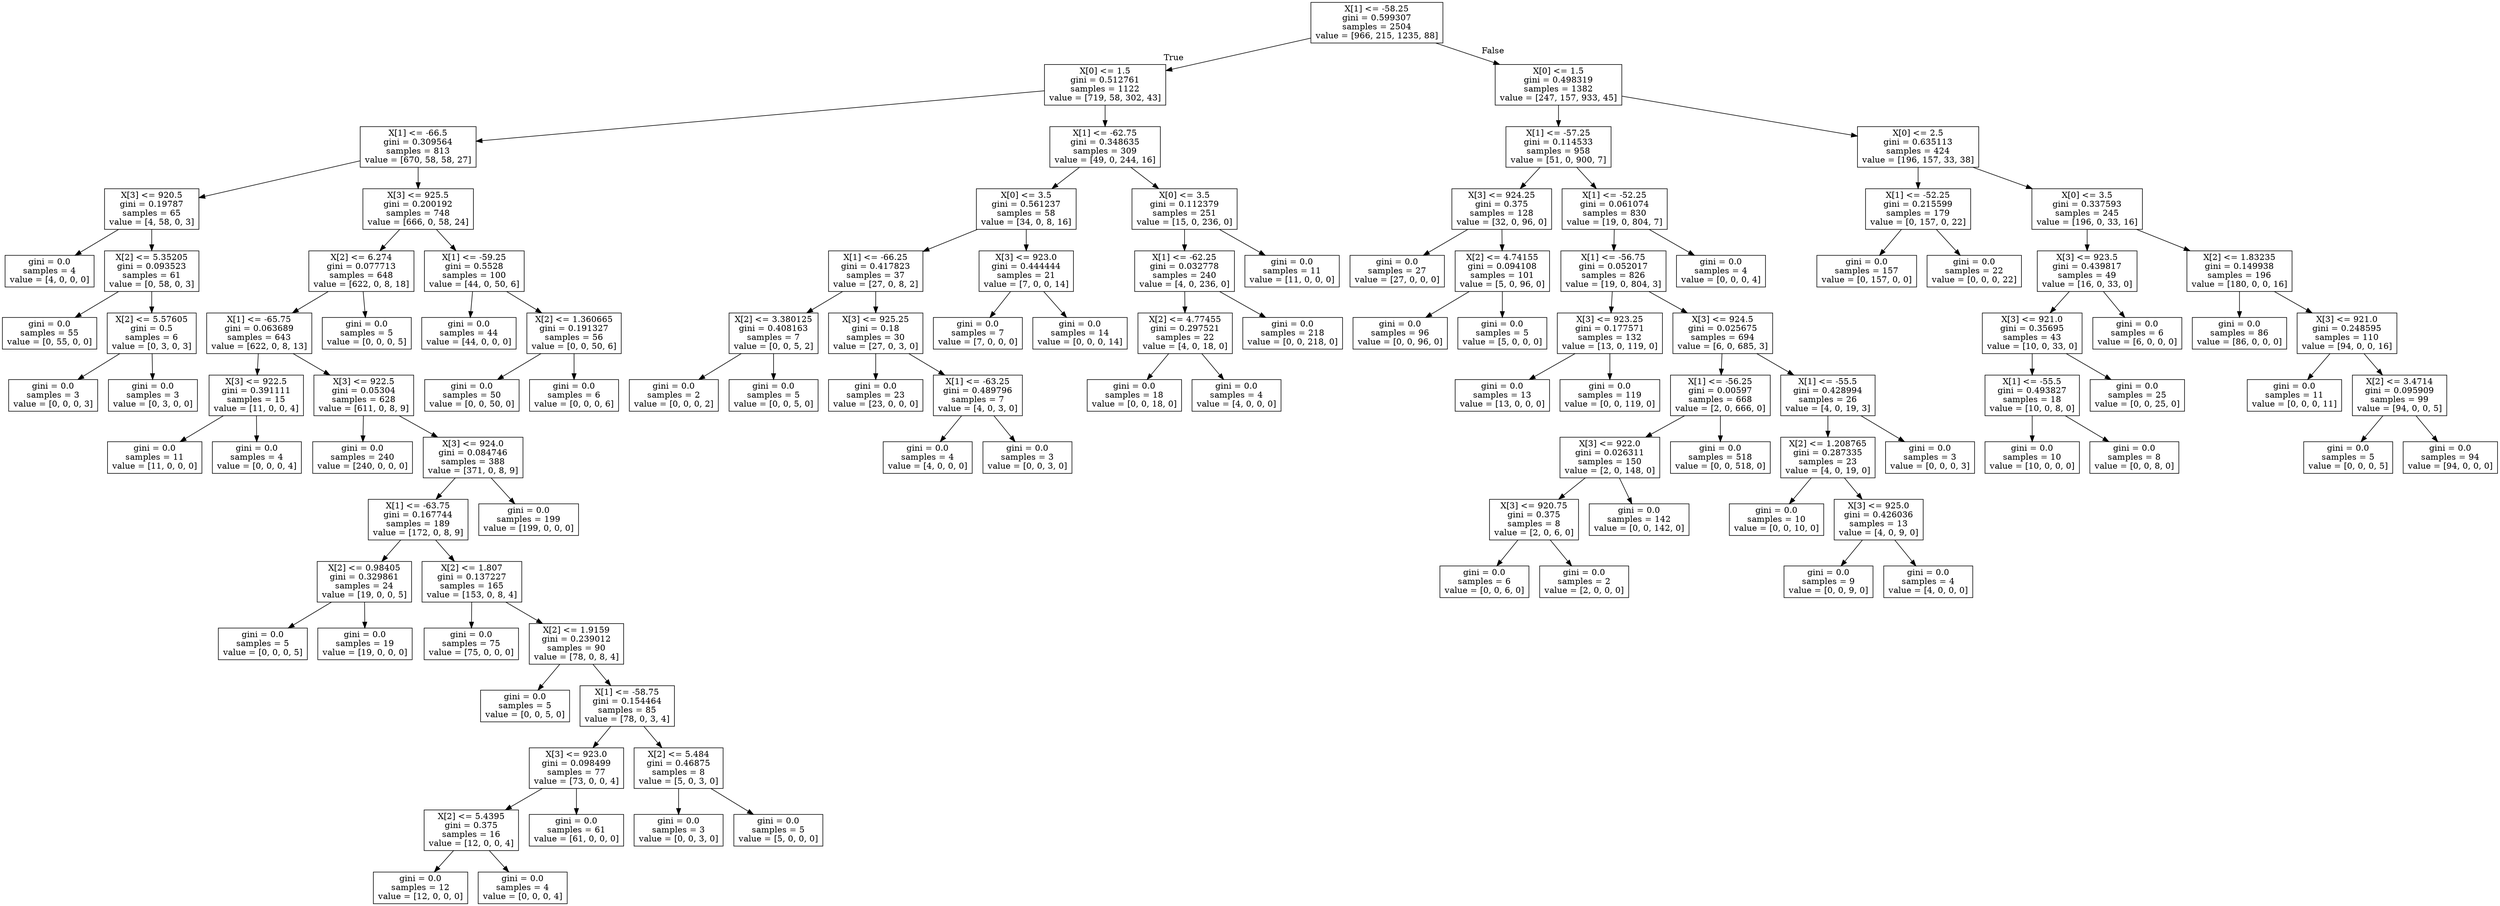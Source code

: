 digraph Tree {
node [shape=box] ;
0 [label="X[1] <= -58.25\ngini = 0.599307\nsamples = 2504\nvalue = [966, 215, 1235, 88]"] ;
1 [label="X[0] <= 1.5\ngini = 0.512761\nsamples = 1122\nvalue = [719, 58, 302, 43]"] ;
0 -> 1 [labeldistance=2.5, labelangle=45, headlabel="True"] ;
2 [label="X[1] <= -66.5\ngini = 0.309564\nsamples = 813\nvalue = [670, 58, 58, 27]"] ;
1 -> 2 ;
3 [label="X[3] <= 920.5\ngini = 0.19787\nsamples = 65\nvalue = [4, 58, 0, 3]"] ;
2 -> 3 ;
4 [label="gini = 0.0\nsamples = 4\nvalue = [4, 0, 0, 0]"] ;
3 -> 4 ;
5 [label="X[2] <= 5.35205\ngini = 0.093523\nsamples = 61\nvalue = [0, 58, 0, 3]"] ;
3 -> 5 ;
6 [label="gini = 0.0\nsamples = 55\nvalue = [0, 55, 0, 0]"] ;
5 -> 6 ;
7 [label="X[2] <= 5.57605\ngini = 0.5\nsamples = 6\nvalue = [0, 3, 0, 3]"] ;
5 -> 7 ;
8 [label="gini = 0.0\nsamples = 3\nvalue = [0, 0, 0, 3]"] ;
7 -> 8 ;
9 [label="gini = 0.0\nsamples = 3\nvalue = [0, 3, 0, 0]"] ;
7 -> 9 ;
10 [label="X[3] <= 925.5\ngini = 0.200192\nsamples = 748\nvalue = [666, 0, 58, 24]"] ;
2 -> 10 ;
11 [label="X[2] <= 6.274\ngini = 0.077713\nsamples = 648\nvalue = [622, 0, 8, 18]"] ;
10 -> 11 ;
12 [label="X[1] <= -65.75\ngini = 0.063689\nsamples = 643\nvalue = [622, 0, 8, 13]"] ;
11 -> 12 ;
13 [label="X[3] <= 922.5\ngini = 0.391111\nsamples = 15\nvalue = [11, 0, 0, 4]"] ;
12 -> 13 ;
14 [label="gini = 0.0\nsamples = 11\nvalue = [11, 0, 0, 0]"] ;
13 -> 14 ;
15 [label="gini = 0.0\nsamples = 4\nvalue = [0, 0, 0, 4]"] ;
13 -> 15 ;
16 [label="X[3] <= 922.5\ngini = 0.05304\nsamples = 628\nvalue = [611, 0, 8, 9]"] ;
12 -> 16 ;
17 [label="gini = 0.0\nsamples = 240\nvalue = [240, 0, 0, 0]"] ;
16 -> 17 ;
18 [label="X[3] <= 924.0\ngini = 0.084746\nsamples = 388\nvalue = [371, 0, 8, 9]"] ;
16 -> 18 ;
19 [label="X[1] <= -63.75\ngini = 0.167744\nsamples = 189\nvalue = [172, 0, 8, 9]"] ;
18 -> 19 ;
20 [label="X[2] <= 0.98405\ngini = 0.329861\nsamples = 24\nvalue = [19, 0, 0, 5]"] ;
19 -> 20 ;
21 [label="gini = 0.0\nsamples = 5\nvalue = [0, 0, 0, 5]"] ;
20 -> 21 ;
22 [label="gini = 0.0\nsamples = 19\nvalue = [19, 0, 0, 0]"] ;
20 -> 22 ;
23 [label="X[2] <= 1.807\ngini = 0.137227\nsamples = 165\nvalue = [153, 0, 8, 4]"] ;
19 -> 23 ;
24 [label="gini = 0.0\nsamples = 75\nvalue = [75, 0, 0, 0]"] ;
23 -> 24 ;
25 [label="X[2] <= 1.9159\ngini = 0.239012\nsamples = 90\nvalue = [78, 0, 8, 4]"] ;
23 -> 25 ;
26 [label="gini = 0.0\nsamples = 5\nvalue = [0, 0, 5, 0]"] ;
25 -> 26 ;
27 [label="X[1] <= -58.75\ngini = 0.154464\nsamples = 85\nvalue = [78, 0, 3, 4]"] ;
25 -> 27 ;
28 [label="X[3] <= 923.0\ngini = 0.098499\nsamples = 77\nvalue = [73, 0, 0, 4]"] ;
27 -> 28 ;
29 [label="X[2] <= 5.4395\ngini = 0.375\nsamples = 16\nvalue = [12, 0, 0, 4]"] ;
28 -> 29 ;
30 [label="gini = 0.0\nsamples = 12\nvalue = [12, 0, 0, 0]"] ;
29 -> 30 ;
31 [label="gini = 0.0\nsamples = 4\nvalue = [0, 0, 0, 4]"] ;
29 -> 31 ;
32 [label="gini = 0.0\nsamples = 61\nvalue = [61, 0, 0, 0]"] ;
28 -> 32 ;
33 [label="X[2] <= 5.484\ngini = 0.46875\nsamples = 8\nvalue = [5, 0, 3, 0]"] ;
27 -> 33 ;
34 [label="gini = 0.0\nsamples = 3\nvalue = [0, 0, 3, 0]"] ;
33 -> 34 ;
35 [label="gini = 0.0\nsamples = 5\nvalue = [5, 0, 0, 0]"] ;
33 -> 35 ;
36 [label="gini = 0.0\nsamples = 199\nvalue = [199, 0, 0, 0]"] ;
18 -> 36 ;
37 [label="gini = 0.0\nsamples = 5\nvalue = [0, 0, 0, 5]"] ;
11 -> 37 ;
38 [label="X[1] <= -59.25\ngini = 0.5528\nsamples = 100\nvalue = [44, 0, 50, 6]"] ;
10 -> 38 ;
39 [label="gini = 0.0\nsamples = 44\nvalue = [44, 0, 0, 0]"] ;
38 -> 39 ;
40 [label="X[2] <= 1.360665\ngini = 0.191327\nsamples = 56\nvalue = [0, 0, 50, 6]"] ;
38 -> 40 ;
41 [label="gini = 0.0\nsamples = 50\nvalue = [0, 0, 50, 0]"] ;
40 -> 41 ;
42 [label="gini = 0.0\nsamples = 6\nvalue = [0, 0, 0, 6]"] ;
40 -> 42 ;
43 [label="X[1] <= -62.75\ngini = 0.348635\nsamples = 309\nvalue = [49, 0, 244, 16]"] ;
1 -> 43 ;
44 [label="X[0] <= 3.5\ngini = 0.561237\nsamples = 58\nvalue = [34, 0, 8, 16]"] ;
43 -> 44 ;
45 [label="X[1] <= -66.25\ngini = 0.417823\nsamples = 37\nvalue = [27, 0, 8, 2]"] ;
44 -> 45 ;
46 [label="X[2] <= 3.380125\ngini = 0.408163\nsamples = 7\nvalue = [0, 0, 5, 2]"] ;
45 -> 46 ;
47 [label="gini = 0.0\nsamples = 2\nvalue = [0, 0, 0, 2]"] ;
46 -> 47 ;
48 [label="gini = 0.0\nsamples = 5\nvalue = [0, 0, 5, 0]"] ;
46 -> 48 ;
49 [label="X[3] <= 925.25\ngini = 0.18\nsamples = 30\nvalue = [27, 0, 3, 0]"] ;
45 -> 49 ;
50 [label="gini = 0.0\nsamples = 23\nvalue = [23, 0, 0, 0]"] ;
49 -> 50 ;
51 [label="X[1] <= -63.25\ngini = 0.489796\nsamples = 7\nvalue = [4, 0, 3, 0]"] ;
49 -> 51 ;
52 [label="gini = 0.0\nsamples = 4\nvalue = [4, 0, 0, 0]"] ;
51 -> 52 ;
53 [label="gini = 0.0\nsamples = 3\nvalue = [0, 0, 3, 0]"] ;
51 -> 53 ;
54 [label="X[3] <= 923.0\ngini = 0.444444\nsamples = 21\nvalue = [7, 0, 0, 14]"] ;
44 -> 54 ;
55 [label="gini = 0.0\nsamples = 7\nvalue = [7, 0, 0, 0]"] ;
54 -> 55 ;
56 [label="gini = 0.0\nsamples = 14\nvalue = [0, 0, 0, 14]"] ;
54 -> 56 ;
57 [label="X[0] <= 3.5\ngini = 0.112379\nsamples = 251\nvalue = [15, 0, 236, 0]"] ;
43 -> 57 ;
58 [label="X[1] <= -62.25\ngini = 0.032778\nsamples = 240\nvalue = [4, 0, 236, 0]"] ;
57 -> 58 ;
59 [label="X[2] <= 4.77455\ngini = 0.297521\nsamples = 22\nvalue = [4, 0, 18, 0]"] ;
58 -> 59 ;
60 [label="gini = 0.0\nsamples = 18\nvalue = [0, 0, 18, 0]"] ;
59 -> 60 ;
61 [label="gini = 0.0\nsamples = 4\nvalue = [4, 0, 0, 0]"] ;
59 -> 61 ;
62 [label="gini = 0.0\nsamples = 218\nvalue = [0, 0, 218, 0]"] ;
58 -> 62 ;
63 [label="gini = 0.0\nsamples = 11\nvalue = [11, 0, 0, 0]"] ;
57 -> 63 ;
64 [label="X[0] <= 1.5\ngini = 0.498319\nsamples = 1382\nvalue = [247, 157, 933, 45]"] ;
0 -> 64 [labeldistance=2.5, labelangle=-45, headlabel="False"] ;
65 [label="X[1] <= -57.25\ngini = 0.114533\nsamples = 958\nvalue = [51, 0, 900, 7]"] ;
64 -> 65 ;
66 [label="X[3] <= 924.25\ngini = 0.375\nsamples = 128\nvalue = [32, 0, 96, 0]"] ;
65 -> 66 ;
67 [label="gini = 0.0\nsamples = 27\nvalue = [27, 0, 0, 0]"] ;
66 -> 67 ;
68 [label="X[2] <= 4.74155\ngini = 0.094108\nsamples = 101\nvalue = [5, 0, 96, 0]"] ;
66 -> 68 ;
69 [label="gini = 0.0\nsamples = 96\nvalue = [0, 0, 96, 0]"] ;
68 -> 69 ;
70 [label="gini = 0.0\nsamples = 5\nvalue = [5, 0, 0, 0]"] ;
68 -> 70 ;
71 [label="X[1] <= -52.25\ngini = 0.061074\nsamples = 830\nvalue = [19, 0, 804, 7]"] ;
65 -> 71 ;
72 [label="X[1] <= -56.75\ngini = 0.052017\nsamples = 826\nvalue = [19, 0, 804, 3]"] ;
71 -> 72 ;
73 [label="X[3] <= 923.25\ngini = 0.177571\nsamples = 132\nvalue = [13, 0, 119, 0]"] ;
72 -> 73 ;
74 [label="gini = 0.0\nsamples = 13\nvalue = [13, 0, 0, 0]"] ;
73 -> 74 ;
75 [label="gini = 0.0\nsamples = 119\nvalue = [0, 0, 119, 0]"] ;
73 -> 75 ;
76 [label="X[3] <= 924.5\ngini = 0.025675\nsamples = 694\nvalue = [6, 0, 685, 3]"] ;
72 -> 76 ;
77 [label="X[1] <= -56.25\ngini = 0.00597\nsamples = 668\nvalue = [2, 0, 666, 0]"] ;
76 -> 77 ;
78 [label="X[3] <= 922.0\ngini = 0.026311\nsamples = 150\nvalue = [2, 0, 148, 0]"] ;
77 -> 78 ;
79 [label="X[3] <= 920.75\ngini = 0.375\nsamples = 8\nvalue = [2, 0, 6, 0]"] ;
78 -> 79 ;
80 [label="gini = 0.0\nsamples = 6\nvalue = [0, 0, 6, 0]"] ;
79 -> 80 ;
81 [label="gini = 0.0\nsamples = 2\nvalue = [2, 0, 0, 0]"] ;
79 -> 81 ;
82 [label="gini = 0.0\nsamples = 142\nvalue = [0, 0, 142, 0]"] ;
78 -> 82 ;
83 [label="gini = 0.0\nsamples = 518\nvalue = [0, 0, 518, 0]"] ;
77 -> 83 ;
84 [label="X[1] <= -55.5\ngini = 0.428994\nsamples = 26\nvalue = [4, 0, 19, 3]"] ;
76 -> 84 ;
85 [label="X[2] <= 1.208765\ngini = 0.287335\nsamples = 23\nvalue = [4, 0, 19, 0]"] ;
84 -> 85 ;
86 [label="gini = 0.0\nsamples = 10\nvalue = [0, 0, 10, 0]"] ;
85 -> 86 ;
87 [label="X[3] <= 925.0\ngini = 0.426036\nsamples = 13\nvalue = [4, 0, 9, 0]"] ;
85 -> 87 ;
88 [label="gini = 0.0\nsamples = 9\nvalue = [0, 0, 9, 0]"] ;
87 -> 88 ;
89 [label="gini = 0.0\nsamples = 4\nvalue = [4, 0, 0, 0]"] ;
87 -> 89 ;
90 [label="gini = 0.0\nsamples = 3\nvalue = [0, 0, 0, 3]"] ;
84 -> 90 ;
91 [label="gini = 0.0\nsamples = 4\nvalue = [0, 0, 0, 4]"] ;
71 -> 91 ;
92 [label="X[0] <= 2.5\ngini = 0.635113\nsamples = 424\nvalue = [196, 157, 33, 38]"] ;
64 -> 92 ;
93 [label="X[1] <= -52.25\ngini = 0.215599\nsamples = 179\nvalue = [0, 157, 0, 22]"] ;
92 -> 93 ;
94 [label="gini = 0.0\nsamples = 157\nvalue = [0, 157, 0, 0]"] ;
93 -> 94 ;
95 [label="gini = 0.0\nsamples = 22\nvalue = [0, 0, 0, 22]"] ;
93 -> 95 ;
96 [label="X[0] <= 3.5\ngini = 0.337593\nsamples = 245\nvalue = [196, 0, 33, 16]"] ;
92 -> 96 ;
97 [label="X[3] <= 923.5\ngini = 0.439817\nsamples = 49\nvalue = [16, 0, 33, 0]"] ;
96 -> 97 ;
98 [label="X[3] <= 921.0\ngini = 0.35695\nsamples = 43\nvalue = [10, 0, 33, 0]"] ;
97 -> 98 ;
99 [label="X[1] <= -55.5\ngini = 0.493827\nsamples = 18\nvalue = [10, 0, 8, 0]"] ;
98 -> 99 ;
100 [label="gini = 0.0\nsamples = 10\nvalue = [10, 0, 0, 0]"] ;
99 -> 100 ;
101 [label="gini = 0.0\nsamples = 8\nvalue = [0, 0, 8, 0]"] ;
99 -> 101 ;
102 [label="gini = 0.0\nsamples = 25\nvalue = [0, 0, 25, 0]"] ;
98 -> 102 ;
103 [label="gini = 0.0\nsamples = 6\nvalue = [6, 0, 0, 0]"] ;
97 -> 103 ;
104 [label="X[2] <= 1.83235\ngini = 0.149938\nsamples = 196\nvalue = [180, 0, 0, 16]"] ;
96 -> 104 ;
105 [label="gini = 0.0\nsamples = 86\nvalue = [86, 0, 0, 0]"] ;
104 -> 105 ;
106 [label="X[3] <= 921.0\ngini = 0.248595\nsamples = 110\nvalue = [94, 0, 0, 16]"] ;
104 -> 106 ;
107 [label="gini = 0.0\nsamples = 11\nvalue = [0, 0, 0, 11]"] ;
106 -> 107 ;
108 [label="X[2] <= 3.4714\ngini = 0.095909\nsamples = 99\nvalue = [94, 0, 0, 5]"] ;
106 -> 108 ;
109 [label="gini = 0.0\nsamples = 5\nvalue = [0, 0, 0, 5]"] ;
108 -> 109 ;
110 [label="gini = 0.0\nsamples = 94\nvalue = [94, 0, 0, 0]"] ;
108 -> 110 ;
}